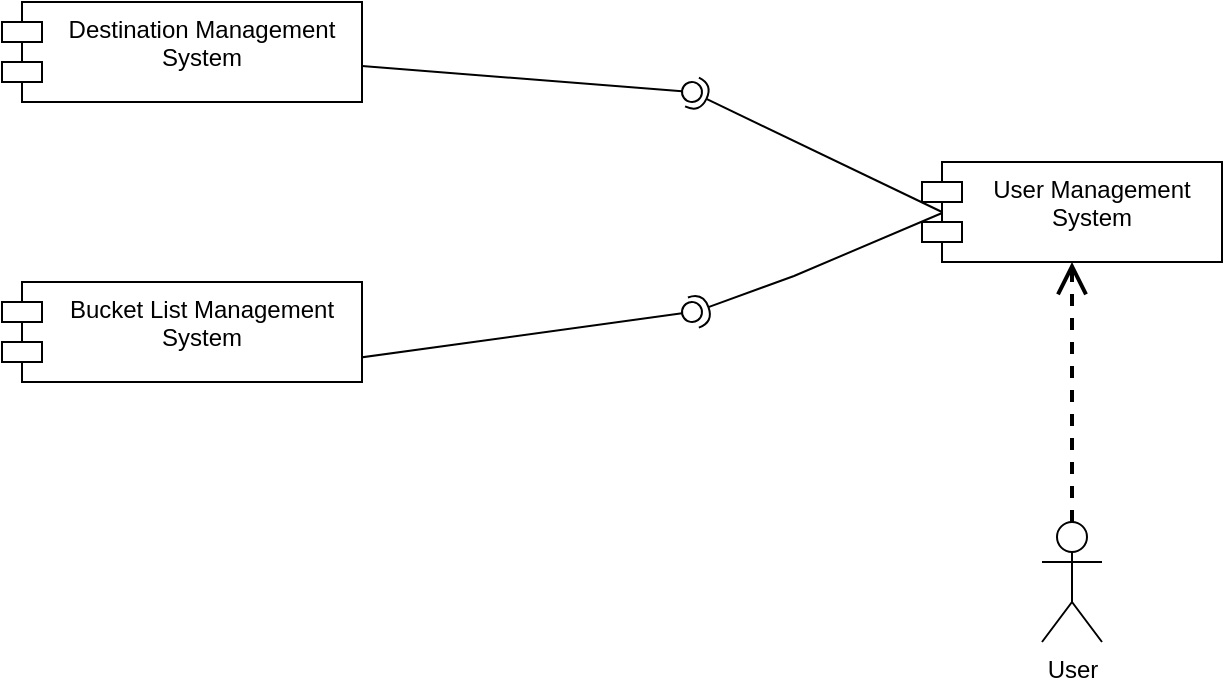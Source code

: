 <mxfile version="21.2.3" type="github">
  <diagram name="Page-1" id="uHX-jPzoG5j-Z28GP2lY">
    <mxGraphModel dx="1327" dy="1992" grid="1" gridSize="10" guides="1" tooltips="1" connect="1" arrows="1" fold="1" page="1" pageScale="1" pageWidth="827" pageHeight="1169" math="0" shadow="0">
      <root>
        <mxCell id="0" />
        <mxCell id="1" parent="0" />
        <mxCell id="2L5IYpo0Y6bmiCztgqZp-2" value="Destination Management System" style="shape=module;align=left;spacingLeft=20;align=center;verticalAlign=top;whiteSpace=wrap;html=1;" vertex="1" parent="1">
          <mxGeometry x="50" y="-240" width="180" height="50" as="geometry" />
        </mxCell>
        <mxCell id="2L5IYpo0Y6bmiCztgqZp-4" value="User" style="shape=umlActor;verticalLabelPosition=bottom;verticalAlign=top;html=1;" vertex="1" parent="1">
          <mxGeometry x="570" y="20" width="30" height="60" as="geometry" />
        </mxCell>
        <mxCell id="2L5IYpo0Y6bmiCztgqZp-5" value="User Management System" style="shape=module;align=left;spacingLeft=20;align=center;verticalAlign=top;whiteSpace=wrap;html=1;" vertex="1" parent="1">
          <mxGeometry x="510" y="-160" width="150" height="50" as="geometry" />
        </mxCell>
        <mxCell id="2L5IYpo0Y6bmiCztgqZp-6" value="" style="endArrow=open;endSize=12;dashed=1;html=1;rounded=0;strokeWidth=2;" edge="1" parent="1" source="2L5IYpo0Y6bmiCztgqZp-4" target="2L5IYpo0Y6bmiCztgqZp-5">
          <mxGeometry x="0.002" width="160" relative="1" as="geometry">
            <mxPoint x="-120" y="291.651" as="sourcePoint" />
            <mxPoint x="-279" y="339.651" as="targetPoint" />
            <mxPoint as="offset" />
          </mxGeometry>
        </mxCell>
        <mxCell id="2L5IYpo0Y6bmiCztgqZp-10" value="" style="rounded=0;orthogonalLoop=1;jettySize=auto;html=1;endArrow=none;endFill=0;sketch=0;sourcePerimeterSpacing=0;targetPerimeterSpacing=0;" edge="1" parent="1" source="2L5IYpo0Y6bmiCztgqZp-2" target="2L5IYpo0Y6bmiCztgqZp-12">
          <mxGeometry relative="1" as="geometry">
            <mxPoint x="404" y="480" as="sourcePoint" />
          </mxGeometry>
        </mxCell>
        <mxCell id="2L5IYpo0Y6bmiCztgqZp-11" value="" style="rounded=0;orthogonalLoop=1;jettySize=auto;html=1;endArrow=halfCircle;endFill=0;entryX=0.5;entryY=0.5;endSize=6;strokeWidth=1;sketch=0;" edge="1" parent="1" target="2L5IYpo0Y6bmiCztgqZp-12">
          <mxGeometry relative="1" as="geometry">
            <mxPoint x="520" y="-135" as="sourcePoint" />
          </mxGeometry>
        </mxCell>
        <mxCell id="2L5IYpo0Y6bmiCztgqZp-12" value="" style="ellipse;whiteSpace=wrap;html=1;align=center;aspect=fixed;resizable=0;points=[];outlineConnect=0;sketch=0;rotation=-36;" vertex="1" parent="1">
          <mxGeometry x="390" y="-200" width="10" height="10" as="geometry" />
        </mxCell>
        <mxCell id="2L5IYpo0Y6bmiCztgqZp-20" value="" style="rounded=0;orthogonalLoop=1;jettySize=auto;html=1;endArrow=none;endFill=0;sketch=0;sourcePerimeterSpacing=0;targetPerimeterSpacing=0;exitX=0.5;exitY=1;exitDx=0;exitDy=0;" edge="1" parent="1" source="2L5IYpo0Y6bmiCztgqZp-23" target="2L5IYpo0Y6bmiCztgqZp-21">
          <mxGeometry relative="1" as="geometry">
            <mxPoint x="390" y="-200" as="sourcePoint" />
            <mxPoint x="440" y="-120" as="targetPoint" />
          </mxGeometry>
        </mxCell>
        <mxCell id="2L5IYpo0Y6bmiCztgqZp-22" value="" style="rounded=0;orthogonalLoop=1;jettySize=auto;html=1;endArrow=halfCircle;endFill=0;endSize=6;strokeWidth=1;sketch=0;exitX=0.067;exitY=0.51;exitDx=0;exitDy=0;exitPerimeter=0;" edge="1" parent="1" source="2L5IYpo0Y6bmiCztgqZp-5">
          <mxGeometry relative="1" as="geometry">
            <mxPoint x="515.75" y="-132.35" as="sourcePoint" />
            <mxPoint x="395.697" y="-84.715" as="targetPoint" />
            <Array as="points">
              <mxPoint x="446" y="-103" />
            </Array>
          </mxGeometry>
        </mxCell>
        <mxCell id="2L5IYpo0Y6bmiCztgqZp-21" value="" style="ellipse;whiteSpace=wrap;html=1;align=center;aspect=fixed;resizable=0;points=[];outlineConnect=0;sketch=0;rotation=-36;" vertex="1" parent="1">
          <mxGeometry x="390" y="-90" width="10" height="10" as="geometry" />
        </mxCell>
        <mxCell id="2L5IYpo0Y6bmiCztgqZp-23" value="Bucket List Management System" style="shape=module;align=left;spacingLeft=20;align=center;verticalAlign=top;whiteSpace=wrap;html=1;" vertex="1" parent="1">
          <mxGeometry x="50" y="-100" width="180" height="50" as="geometry" />
        </mxCell>
      </root>
    </mxGraphModel>
  </diagram>
</mxfile>
